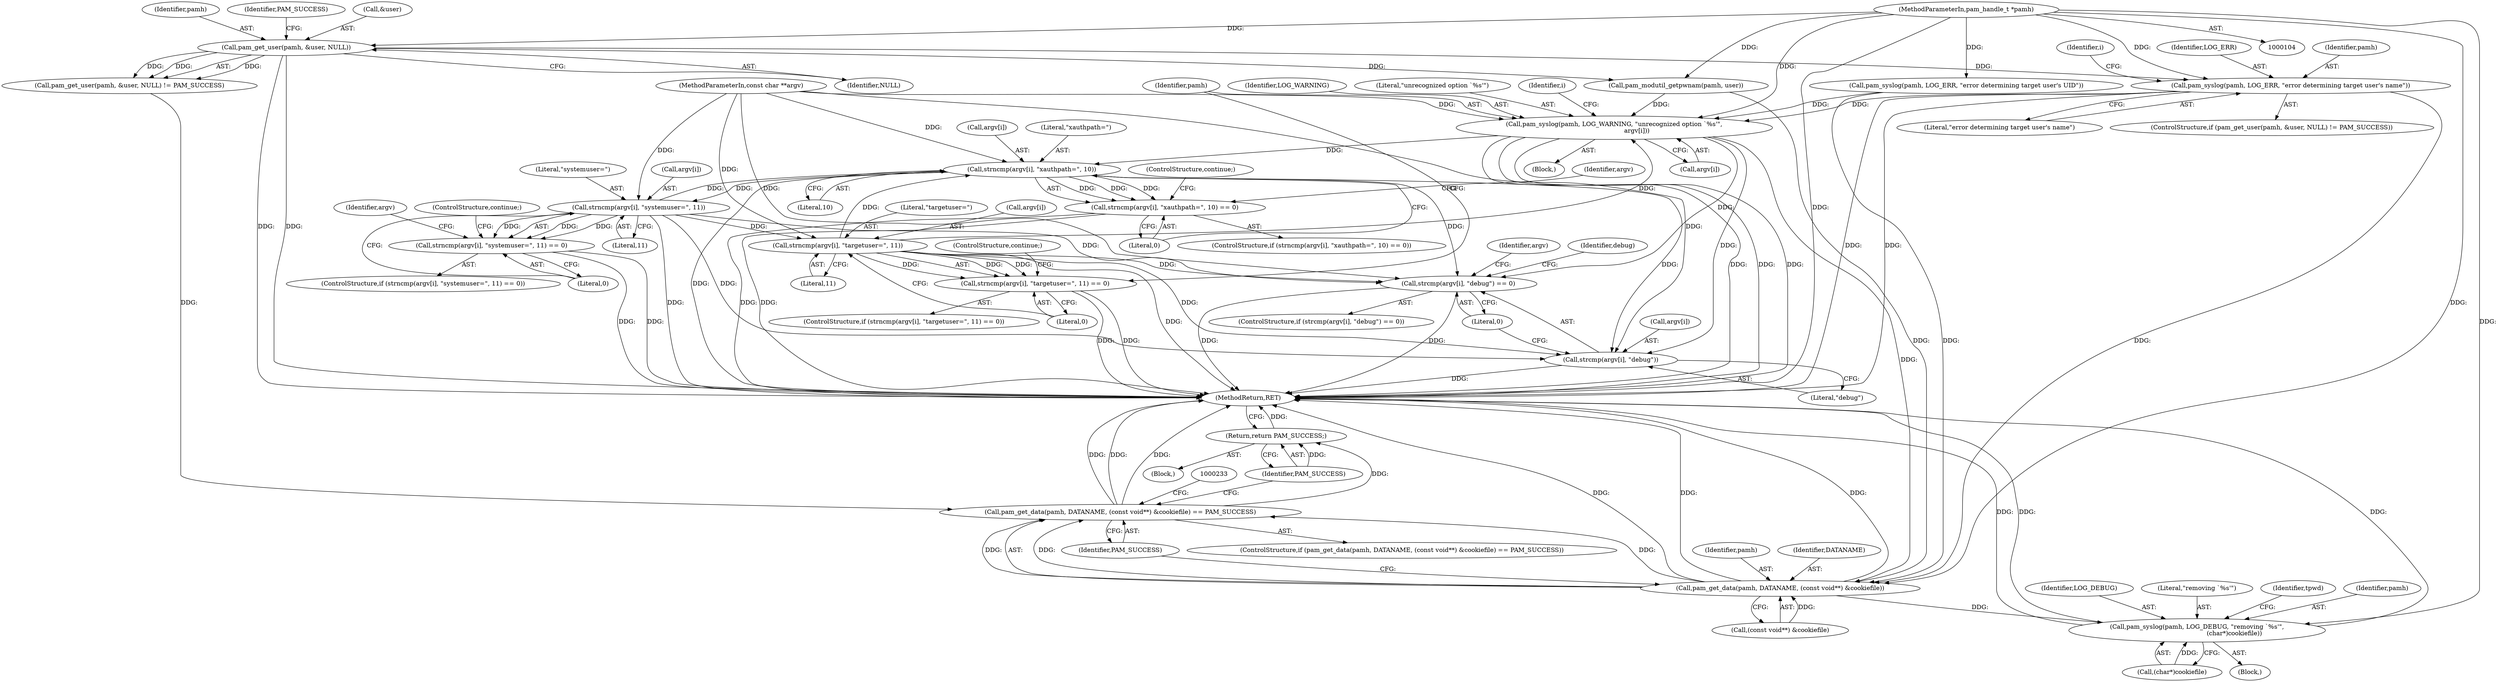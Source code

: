 digraph "1_altlinux_05dafc06cd3dfeb7c4b24942e4e1ae33ff75a123@API" {
"1000131" [label="(Call,pam_syslog(pamh, LOG_ERR, \"error determining target user's name\"))"];
"1000125" [label="(Call,pam_get_user(pamh, &user, NULL))"];
"1000105" [label="(MethodParameterIn,pam_handle_t *pamh)"];
"1000211" [label="(Call,pam_syslog(pamh, LOG_WARNING, \"unrecognized option `%s'\",\n                       argv[i]))"];
"1000166" [label="(Call,strcmp(argv[i], \"debug\") == 0)"];
"1000167" [label="(Call,strcmp(argv[i], \"debug\"))"];
"1000180" [label="(Call,strncmp(argv[i], \"xauthpath=\", 10))"];
"1000179" [label="(Call,strncmp(argv[i], \"xauthpath=\", 10) == 0)"];
"1000191" [label="(Call,strncmp(argv[i], \"systemuser=\", 11))"];
"1000190" [label="(Call,strncmp(argv[i], \"systemuser=\", 11) == 0)"];
"1000202" [label="(Call,strncmp(argv[i], \"targetuser=\", 11))"];
"1000201" [label="(Call,strncmp(argv[i], \"targetuser=\", 11) == 0)"];
"1000220" [label="(Call,pam_get_data(pamh, DATANAME, (const void**) &cookiefile))"];
"1000219" [label="(Call,pam_get_data(pamh, DATANAME, (const void**) &cookiefile) == PAM_SUCCESS)"];
"1000267" [label="(Return,return PAM_SUCCESS;)"];
"1000240" [label="(Call,pam_syslog(pamh, LOG_DEBUG, \"removing `%s'\",\n                                      (char*)cookiefile))"];
"1000139" [label="(Call,pam_modutil_getpwnam(pamh, user))"];
"1000166" [label="(Call,strcmp(argv[i], \"debug\") == 0)"];
"1000182" [label="(Identifier,argv)"];
"1000197" [label="(Literal,0)"];
"1000188" [label="(ControlStructure,continue;)"];
"1000126" [label="(Identifier,pamh)"];
"1000175" [label="(Identifier,debug)"];
"1000242" [label="(Identifier,LOG_DEBUG)"];
"1000196" [label="(Literal,11)"];
"1000243" [label="(Literal,\"removing `%s'\")"];
"1000220" [label="(Call,pam_get_data(pamh, DATANAME, (const void**) &cookiefile))"];
"1000221" [label="(Identifier,pamh)"];
"1000267" [label="(Return,return PAM_SUCCESS;)"];
"1000191" [label="(Call,strncmp(argv[i], \"systemuser=\", 11))"];
"1000186" [label="(Literal,0)"];
"1000130" [label="(Identifier,PAM_SUCCESS)"];
"1000212" [label="(Identifier,pamh)"];
"1000167" [label="(Call,strcmp(argv[i], \"debug\"))"];
"1000223" [label="(Call,(const void**) &cookiefile)"];
"1000215" [label="(Call,argv[i])"];
"1000222" [label="(Identifier,DATANAME)"];
"1000180" [label="(Call,strncmp(argv[i], \"xauthpath=\", 10))"];
"1000157" [label="(Identifier,i)"];
"1000206" [label="(Literal,\"targetuser=\")"];
"1000248" [label="(Identifier,tpwd)"];
"1000213" [label="(Identifier,LOG_WARNING)"];
"1000171" [label="(Literal,\"debug\")"];
"1000204" [label="(Identifier,argv)"];
"1000210" [label="(ControlStructure,continue;)"];
"1000165" [label="(ControlStructure,if (strcmp(argv[i], \"debug\") == 0))"];
"1000189" [label="(ControlStructure,if (strncmp(argv[i], \"systemuser=\", 11) == 0))"];
"1000109" [label="(Block,)"];
"1000184" [label="(Literal,\"xauthpath=\")"];
"1000190" [label="(Call,strncmp(argv[i], \"systemuser=\", 11) == 0)"];
"1000219" [label="(Call,pam_get_data(pamh, DATANAME, (const void**) &cookiefile) == PAM_SUCCESS)"];
"1000164" [label="(Block,)"];
"1000214" [label="(Literal,\"unrecognized option `%s'\")"];
"1000108" [label="(MethodParameterIn,const char **argv)"];
"1000203" [label="(Call,argv[i])"];
"1000200" [label="(ControlStructure,if (strncmp(argv[i], \"targetuser=\", 11) == 0))"];
"1000211" [label="(Call,pam_syslog(pamh, LOG_WARNING, \"unrecognized option `%s'\",\n                       argv[i]))"];
"1000124" [label="(Call,pam_get_user(pamh, &user, NULL) != PAM_SUCCESS)"];
"1000129" [label="(Identifier,NULL)"];
"1000178" [label="(ControlStructure,if (strncmp(argv[i], \"xauthpath=\", 10) == 0))"];
"1000133" [label="(Identifier,LOG_ERR)"];
"1000240" [label="(Call,pam_syslog(pamh, LOG_DEBUG, \"removing `%s'\",\n                                      (char*)cookiefile))"];
"1000131" [label="(Call,pam_syslog(pamh, LOG_ERR, \"error determining target user's name\"))"];
"1000207" [label="(Literal,11)"];
"1000125" [label="(Call,pam_get_user(pamh, &user, NULL))"];
"1000127" [label="(Call,&user)"];
"1000168" [label="(Call,argv[i])"];
"1000163" [label="(Identifier,i)"];
"1000202" [label="(Call,strncmp(argv[i], \"targetuser=\", 11))"];
"1000269" [label="(MethodReturn,RET)"];
"1000244" [label="(Call,(char*)cookiefile)"];
"1000241" [label="(Identifier,pamh)"];
"1000195" [label="(Literal,\"systemuser=\")"];
"1000201" [label="(Call,strncmp(argv[i], \"targetuser=\", 11) == 0)"];
"1000268" [label="(Identifier,PAM_SUCCESS)"];
"1000179" [label="(Call,strncmp(argv[i], \"xauthpath=\", 10) == 0)"];
"1000134" [label="(Literal,\"error determining target user's name\")"];
"1000192" [label="(Call,argv[i])"];
"1000132" [label="(Identifier,pamh)"];
"1000145" [label="(Call,pam_syslog(pamh, LOG_ERR, \"error determining target user's UID\"))"];
"1000218" [label="(ControlStructure,if (pam_get_data(pamh, DATANAME, (const void**) &cookiefile) == PAM_SUCCESS))"];
"1000105" [label="(MethodParameterIn,pam_handle_t *pamh)"];
"1000172" [label="(Literal,0)"];
"1000185" [label="(Literal,10)"];
"1000199" [label="(ControlStructure,continue;)"];
"1000193" [label="(Identifier,argv)"];
"1000208" [label="(Literal,0)"];
"1000123" [label="(ControlStructure,if (pam_get_user(pamh, &user, NULL) != PAM_SUCCESS))"];
"1000239" [label="(Block,)"];
"1000181" [label="(Call,argv[i])"];
"1000227" [label="(Identifier,PAM_SUCCESS)"];
"1000131" -> "1000123"  [label="AST: "];
"1000131" -> "1000134"  [label="CFG: "];
"1000132" -> "1000131"  [label="AST: "];
"1000133" -> "1000131"  [label="AST: "];
"1000134" -> "1000131"  [label="AST: "];
"1000157" -> "1000131"  [label="CFG: "];
"1000131" -> "1000269"  [label="DDG: "];
"1000131" -> "1000269"  [label="DDG: "];
"1000125" -> "1000131"  [label="DDG: "];
"1000105" -> "1000131"  [label="DDG: "];
"1000131" -> "1000211"  [label="DDG: "];
"1000131" -> "1000220"  [label="DDG: "];
"1000125" -> "1000124"  [label="AST: "];
"1000125" -> "1000129"  [label="CFG: "];
"1000126" -> "1000125"  [label="AST: "];
"1000127" -> "1000125"  [label="AST: "];
"1000129" -> "1000125"  [label="AST: "];
"1000130" -> "1000125"  [label="CFG: "];
"1000125" -> "1000269"  [label="DDG: "];
"1000125" -> "1000269"  [label="DDG: "];
"1000125" -> "1000124"  [label="DDG: "];
"1000125" -> "1000124"  [label="DDG: "];
"1000125" -> "1000124"  [label="DDG: "];
"1000105" -> "1000125"  [label="DDG: "];
"1000125" -> "1000139"  [label="DDG: "];
"1000105" -> "1000104"  [label="AST: "];
"1000105" -> "1000269"  [label="DDG: "];
"1000105" -> "1000139"  [label="DDG: "];
"1000105" -> "1000145"  [label="DDG: "];
"1000105" -> "1000211"  [label="DDG: "];
"1000105" -> "1000220"  [label="DDG: "];
"1000105" -> "1000240"  [label="DDG: "];
"1000211" -> "1000164"  [label="AST: "];
"1000211" -> "1000215"  [label="CFG: "];
"1000212" -> "1000211"  [label="AST: "];
"1000213" -> "1000211"  [label="AST: "];
"1000214" -> "1000211"  [label="AST: "];
"1000215" -> "1000211"  [label="AST: "];
"1000163" -> "1000211"  [label="CFG: "];
"1000211" -> "1000269"  [label="DDG: "];
"1000211" -> "1000269"  [label="DDG: "];
"1000211" -> "1000269"  [label="DDG: "];
"1000211" -> "1000166"  [label="DDG: "];
"1000211" -> "1000167"  [label="DDG: "];
"1000211" -> "1000180"  [label="DDG: "];
"1000139" -> "1000211"  [label="DDG: "];
"1000145" -> "1000211"  [label="DDG: "];
"1000202" -> "1000211"  [label="DDG: "];
"1000108" -> "1000211"  [label="DDG: "];
"1000211" -> "1000220"  [label="DDG: "];
"1000166" -> "1000165"  [label="AST: "];
"1000166" -> "1000172"  [label="CFG: "];
"1000167" -> "1000166"  [label="AST: "];
"1000172" -> "1000166"  [label="AST: "];
"1000175" -> "1000166"  [label="CFG: "];
"1000182" -> "1000166"  [label="CFG: "];
"1000166" -> "1000269"  [label="DDG: "];
"1000166" -> "1000269"  [label="DDG: "];
"1000180" -> "1000166"  [label="DDG: "];
"1000202" -> "1000166"  [label="DDG: "];
"1000191" -> "1000166"  [label="DDG: "];
"1000108" -> "1000166"  [label="DDG: "];
"1000167" -> "1000171"  [label="CFG: "];
"1000168" -> "1000167"  [label="AST: "];
"1000171" -> "1000167"  [label="AST: "];
"1000172" -> "1000167"  [label="CFG: "];
"1000167" -> "1000269"  [label="DDG: "];
"1000180" -> "1000167"  [label="DDG: "];
"1000202" -> "1000167"  [label="DDG: "];
"1000191" -> "1000167"  [label="DDG: "];
"1000108" -> "1000167"  [label="DDG: "];
"1000180" -> "1000179"  [label="AST: "];
"1000180" -> "1000185"  [label="CFG: "];
"1000181" -> "1000180"  [label="AST: "];
"1000184" -> "1000180"  [label="AST: "];
"1000185" -> "1000180"  [label="AST: "];
"1000186" -> "1000180"  [label="CFG: "];
"1000180" -> "1000269"  [label="DDG: "];
"1000180" -> "1000179"  [label="DDG: "];
"1000180" -> "1000179"  [label="DDG: "];
"1000180" -> "1000179"  [label="DDG: "];
"1000108" -> "1000180"  [label="DDG: "];
"1000202" -> "1000180"  [label="DDG: "];
"1000191" -> "1000180"  [label="DDG: "];
"1000180" -> "1000191"  [label="DDG: "];
"1000179" -> "1000178"  [label="AST: "];
"1000179" -> "1000186"  [label="CFG: "];
"1000186" -> "1000179"  [label="AST: "];
"1000188" -> "1000179"  [label="CFG: "];
"1000193" -> "1000179"  [label="CFG: "];
"1000179" -> "1000269"  [label="DDG: "];
"1000179" -> "1000269"  [label="DDG: "];
"1000191" -> "1000190"  [label="AST: "];
"1000191" -> "1000196"  [label="CFG: "];
"1000192" -> "1000191"  [label="AST: "];
"1000195" -> "1000191"  [label="AST: "];
"1000196" -> "1000191"  [label="AST: "];
"1000197" -> "1000191"  [label="CFG: "];
"1000191" -> "1000269"  [label="DDG: "];
"1000191" -> "1000190"  [label="DDG: "];
"1000191" -> "1000190"  [label="DDG: "];
"1000191" -> "1000190"  [label="DDG: "];
"1000108" -> "1000191"  [label="DDG: "];
"1000191" -> "1000202"  [label="DDG: "];
"1000190" -> "1000189"  [label="AST: "];
"1000190" -> "1000197"  [label="CFG: "];
"1000197" -> "1000190"  [label="AST: "];
"1000199" -> "1000190"  [label="CFG: "];
"1000204" -> "1000190"  [label="CFG: "];
"1000190" -> "1000269"  [label="DDG: "];
"1000190" -> "1000269"  [label="DDG: "];
"1000202" -> "1000201"  [label="AST: "];
"1000202" -> "1000207"  [label="CFG: "];
"1000203" -> "1000202"  [label="AST: "];
"1000206" -> "1000202"  [label="AST: "];
"1000207" -> "1000202"  [label="AST: "];
"1000208" -> "1000202"  [label="CFG: "];
"1000202" -> "1000269"  [label="DDG: "];
"1000202" -> "1000201"  [label="DDG: "];
"1000202" -> "1000201"  [label="DDG: "];
"1000202" -> "1000201"  [label="DDG: "];
"1000108" -> "1000202"  [label="DDG: "];
"1000201" -> "1000200"  [label="AST: "];
"1000201" -> "1000208"  [label="CFG: "];
"1000208" -> "1000201"  [label="AST: "];
"1000210" -> "1000201"  [label="CFG: "];
"1000212" -> "1000201"  [label="CFG: "];
"1000201" -> "1000269"  [label="DDG: "];
"1000201" -> "1000269"  [label="DDG: "];
"1000220" -> "1000219"  [label="AST: "];
"1000220" -> "1000223"  [label="CFG: "];
"1000221" -> "1000220"  [label="AST: "];
"1000222" -> "1000220"  [label="AST: "];
"1000223" -> "1000220"  [label="AST: "];
"1000227" -> "1000220"  [label="CFG: "];
"1000220" -> "1000269"  [label="DDG: "];
"1000220" -> "1000269"  [label="DDG: "];
"1000220" -> "1000269"  [label="DDG: "];
"1000220" -> "1000219"  [label="DDG: "];
"1000220" -> "1000219"  [label="DDG: "];
"1000220" -> "1000219"  [label="DDG: "];
"1000139" -> "1000220"  [label="DDG: "];
"1000145" -> "1000220"  [label="DDG: "];
"1000223" -> "1000220"  [label="DDG: "];
"1000220" -> "1000240"  [label="DDG: "];
"1000219" -> "1000218"  [label="AST: "];
"1000219" -> "1000227"  [label="CFG: "];
"1000227" -> "1000219"  [label="AST: "];
"1000233" -> "1000219"  [label="CFG: "];
"1000268" -> "1000219"  [label="CFG: "];
"1000219" -> "1000269"  [label="DDG: "];
"1000219" -> "1000269"  [label="DDG: "];
"1000219" -> "1000269"  [label="DDG: "];
"1000124" -> "1000219"  [label="DDG: "];
"1000219" -> "1000267"  [label="DDG: "];
"1000267" -> "1000109"  [label="AST: "];
"1000267" -> "1000268"  [label="CFG: "];
"1000268" -> "1000267"  [label="AST: "];
"1000269" -> "1000267"  [label="CFG: "];
"1000267" -> "1000269"  [label="DDG: "];
"1000268" -> "1000267"  [label="DDG: "];
"1000240" -> "1000239"  [label="AST: "];
"1000240" -> "1000244"  [label="CFG: "];
"1000241" -> "1000240"  [label="AST: "];
"1000242" -> "1000240"  [label="AST: "];
"1000243" -> "1000240"  [label="AST: "];
"1000244" -> "1000240"  [label="AST: "];
"1000248" -> "1000240"  [label="CFG: "];
"1000240" -> "1000269"  [label="DDG: "];
"1000240" -> "1000269"  [label="DDG: "];
"1000240" -> "1000269"  [label="DDG: "];
"1000244" -> "1000240"  [label="DDG: "];
}
